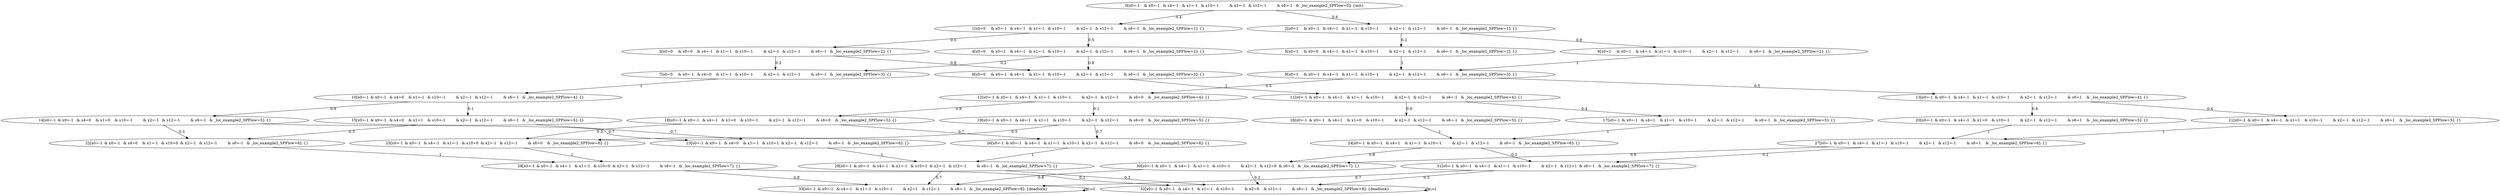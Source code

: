 digraph model {
	0 [ label = "0[s0=-1	& x0=-1	& s4=-1	& x1=-1	& s10=-1	& x2=-1	& s12=-1	& s6=-1	& _loc_example2_SPFlow=0]: {init}" ];
	1 [ label = "1[s0=0	& x0=-1	& s4=-1	& x1=-1	& s10=-1	& x2=-1	& s12=-1	& s6=-1	& _loc_example2_SPFlow=1]: {}" ];
	2 [ label = "2[s0=1	& x0=-1	& s4=-1	& x1=-1	& s10=-1	& x2=-1	& s12=-1	& s6=-1	& _loc_example2_SPFlow=1]: {}" ];
	3 [ label = "3[s0=0	& x0=0	& s4=-1	& x1=-1	& s10=-1	& x2=-1	& s12=-1	& s6=-1	& _loc_example2_SPFlow=2]: {}" ];
	4 [ label = "4[s0=0	& x0=1	& s4=-1	& x1=-1	& s10=-1	& x2=-1	& s12=-1	& s6=-1	& _loc_example2_SPFlow=2]: {}" ];
	5 [ label = "5[s0=1	& x0=0	& s4=-1	& x1=-1	& s10=-1	& x2=-1	& s12=-1	& s6=-1	& _loc_example2_SPFlow=2]: {}" ];
	6 [ label = "6[s0=1	& x0=1	& s4=-1	& x1=-1	& s10=-1	& x2=-1	& s12=-1	& s6=-1	& _loc_example2_SPFlow=2]: {}" ];
	7 [ label = "7[s0=0	& x0=-1	& s4=0	& x1=-1	& s10=-1	& x2=-1	& s12=-1	& s6=-1	& _loc_example2_SPFlow=3]: {}" ];
	8 [ label = "8[s0=0	& x0=-1	& s4=1	& x1=-1	& s10=-1	& x2=-1	& s12=-1	& s6=-1	& _loc_example2_SPFlow=3]: {}" ];
	9 [ label = "9[s0=1	& x0=-1	& s4=-1	& x1=-1	& s10=-1	& x2=-1	& s12=-1	& s6=-1	& _loc_example2_SPFlow=3]: {}" ];
	10 [ label = "10[s0=-1	& x0=-1	& s4=0	& x1=-1	& s10=-1	& x2=-1	& s12=-1	& s6=-1	& _loc_example2_SPFlow=4]: {}" ];
	11 [ label = "11[s0=-1	& x0=-1	& s4=1	& x1=-1	& s10=-1	& x2=-1	& s12=-1	& s6=-1	& _loc_example2_SPFlow=4]: {}" ];
	12 [ label = "12[s0=-1	& x0=-1	& s4=-1	& x1=-1	& s10=-1	& x2=-1	& s12=-1	& s6=0	& _loc_example2_SPFlow=4]: {}" ];
	13 [ label = "13[s0=-1	& x0=-1	& s4=-1	& x1=-1	& s10=-1	& x2=-1	& s12=-1	& s6=1	& _loc_example2_SPFlow=4]: {}" ];
	14 [ label = "14[s0=-1	& x0=-1	& s4=0	& x1=0	& s10=-1	& x2=-1	& s12=-1	& s6=-1	& _loc_example2_SPFlow=5]: {}" ];
	15 [ label = "15[s0=-1	& x0=-1	& s4=0	& x1=1	& s10=-1	& x2=-1	& s12=-1	& s6=-1	& _loc_example2_SPFlow=5]: {}" ];
	16 [ label = "16[s0=-1	& x0=-1	& s4=1	& x1=0	& s10=-1	& x2=-1	& s12=-1	& s6=-1	& _loc_example2_SPFlow=5]: {}" ];
	17 [ label = "17[s0=-1	& x0=-1	& s4=1	& x1=1	& s10=-1	& x2=-1	& s12=-1	& s6=-1	& _loc_example2_SPFlow=5]: {}" ];
	18 [ label = "18[s0=-1	& x0=-1	& s4=-1	& x1=0	& s10=-1	& x2=-1	& s12=-1	& s6=0	& _loc_example2_SPFlow=5]: {}" ];
	19 [ label = "19[s0=-1	& x0=-1	& s4=-1	& x1=1	& s10=-1	& x2=-1	& s12=-1	& s6=0	& _loc_example2_SPFlow=5]: {}" ];
	20 [ label = "20[s0=-1	& x0=-1	& s4=-1	& x1=0	& s10=-1	& x2=-1	& s12=-1	& s6=1	& _loc_example2_SPFlow=5]: {}" ];
	21 [ label = "21[s0=-1	& x0=-1	& s4=-1	& x1=1	& s10=-1	& x2=-1	& s12=-1	& s6=1	& _loc_example2_SPFlow=5]: {}" ];
	22 [ label = "22[s0=-1	& x0=-1	& s4=0	& x1=-1	& s10=0	& x2=-1	& s12=-1	& s6=-1	& _loc_example2_SPFlow=6]: {}" ];
	23 [ label = "23[s0=-1	& x0=-1	& s4=0	& x1=-1	& s10=1	& x2=-1	& s12=-1	& s6=-1	& _loc_example2_SPFlow=6]: {}" ];
	24 [ label = "24[s0=-1	& x0=-1	& s4=1	& x1=-1	& s10=-1	& x2=-1	& s12=-1	& s6=-1	& _loc_example2_SPFlow=6]: {}" ];
	25 [ label = "25[s0=-1	& x0=-1	& s4=-1	& x1=-1	& s10=0	& x2=-1	& s12=-1	& s6=0	& _loc_example2_SPFlow=6]: {}" ];
	26 [ label = "26[s0=-1	& x0=-1	& s4=-1	& x1=-1	& s10=1	& x2=-1	& s12=-1	& s6=0	& _loc_example2_SPFlow=6]: {}" ];
	27 [ label = "27[s0=-1	& x0=-1	& s4=-1	& x1=-1	& s10=-1	& x2=-1	& s12=-1	& s6=1	& _loc_example2_SPFlow=6]: {}" ];
	28 [ label = "28[s0=-1	& x0=-1	& s4=-1	& x1=-1	& s10=0	& x2=-1	& s12=-1	& s6=-1	& _loc_example2_SPFlow=7]: {}" ];
	29 [ label = "29[s0=-1	& x0=-1	& s4=-1	& x1=-1	& s10=1	& x2=-1	& s12=-1	& s6=-1	& _loc_example2_SPFlow=7]: {}" ];
	30 [ label = "30[s0=-1	& x0=-1	& s4=-1	& x1=-1	& s10=-1	& x2=-1	& s12=0	& s6=-1	& _loc_example2_SPFlow=7]: {}" ];
	31 [ label = "31[s0=-1	& x0=-1	& s4=-1	& x1=-1	& s10=-1	& x2=-1	& s12=1	& s6=-1	& _loc_example2_SPFlow=7]: {}" ];
	32 [ label = "32[s0=-1	& x0=-1	& s4=-1	& x1=-1	& s10=-1	& x2=0	& s12=-1	& s6=-1	& _loc_example2_SPFlow=8]: {deadlock}" ];
	33 [ label = "33[s0=-1	& x0=-1	& s4=-1	& x1=-1	& s10=-1	& x2=1	& s12=-1	& s6=-1	& _loc_example2_SPFlow=8]: {deadlock}" ];
	0 -> 1 [ label= "0.4" ];
	0 -> 2 [ label= "0.6" ];
	1 -> 3 [ label= "0.5" ];
	1 -> 4 [ label= "0.5" ];
	2 -> 5 [ label= "0.2" ];
	2 -> 6 [ label= "0.8" ];
	3 -> 7 [ label= "0.2" ];
	3 -> 8 [ label= "0.8" ];
	4 -> 7 [ label= "0.2" ];
	4 -> 8 [ label= "0.8" ];
	5 -> 9 [ label= "1" ];
	6 -> 9 [ label= "1" ];
	7 -> 10 [ label= "1" ];
	8 -> 11 [ label= "1" ];
	9 -> 12 [ label= "0.5" ];
	9 -> 13 [ label= "0.5" ];
	10 -> 14 [ label= "0.9" ];
	10 -> 15 [ label= "0.1" ];
	11 -> 16 [ label= "0.6" ];
	11 -> 17 [ label= "0.4" ];
	12 -> 18 [ label= "0.9" ];
	12 -> 19 [ label= "0.1" ];
	13 -> 20 [ label= "0.6" ];
	13 -> 21 [ label= "0.4" ];
	14 -> 22 [ label= "0.3" ];
	14 -> 23 [ label= "0.7" ];
	15 -> 22 [ label= "0.3" ];
	15 -> 23 [ label= "0.7" ];
	16 -> 24 [ label= "1" ];
	17 -> 24 [ label= "1" ];
	18 -> 25 [ label= "0.3" ];
	18 -> 26 [ label= "0.7" ];
	19 -> 25 [ label= "0.3" ];
	19 -> 26 [ label= "0.7" ];
	20 -> 27 [ label= "1" ];
	21 -> 27 [ label= "1" ];
	22 -> 28 [ label= "1" ];
	23 -> 29 [ label= "1" ];
	24 -> 30 [ label= "0.8" ];
	24 -> 31 [ label= "0.2" ];
	25 -> 28 [ label= "1" ];
	26 -> 29 [ label= "1" ];
	27 -> 30 [ label= "0.8" ];
	27 -> 31 [ label= "0.2" ];
	28 -> 32 [ label= "0.2" ];
	28 -> 33 [ label= "0.8" ];
	29 -> 32 [ label= "0.3" ];
	29 -> 33 [ label= "0.7" ];
	30 -> 32 [ label= "0.2" ];
	30 -> 33 [ label= "0.8" ];
	31 -> 32 [ label= "0.3" ];
	31 -> 33 [ label= "0.7" ];
	32 -> 32 [ label= "1" ];
	33 -> 33 [ label= "1" ];
}
